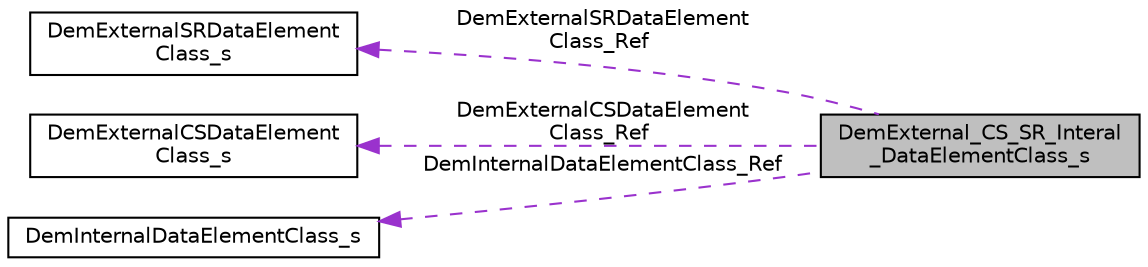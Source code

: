 digraph "DemExternal_CS_SR_Interal_DataElementClass_s"
{
 // LATEX_PDF_SIZE
  edge [fontname="Helvetica",fontsize="10",labelfontname="Helvetica",labelfontsize="10"];
  node [fontname="Helvetica",fontsize="10",shape=record];
  rankdir="LR";
  Node1 [label="DemExternal_CS_SR_Interal\l_DataElementClass_s",height=0.2,width=0.4,color="black", fillcolor="grey75", style="filled", fontcolor="black",tooltip=" "];
  Node2 -> Node1 [dir="back",color="darkorchid3",fontsize="10",style="dashed",label=" DemExternalSRDataElement\lClass_Ref" ,fontname="Helvetica"];
  Node2 [label="DemExternalSRDataElement\lClass_s",height=0.2,width=0.4,color="black", fillcolor="white", style="filled",URL="$struct_dem_external_s_r_data_element_class__s.html",tooltip=" "];
  Node3 -> Node1 [dir="back",color="darkorchid3",fontsize="10",style="dashed",label=" DemExternalCSDataElement\lClass_Ref" ,fontname="Helvetica"];
  Node3 [label="DemExternalCSDataElement\lClass_s",height=0.2,width=0.4,color="black", fillcolor="white", style="filled",URL="$struct_dem_external_c_s_data_element_class__s.html",tooltip=" "];
  Node4 -> Node1 [dir="back",color="darkorchid3",fontsize="10",style="dashed",label=" DemInternalDataElementClass_Ref" ,fontname="Helvetica"];
  Node4 [label="DemInternalDataElementClass_s",height=0.2,width=0.4,color="black", fillcolor="white", style="filled",URL="$struct_dem_internal_data_element_class__s.html",tooltip=" "];
}
